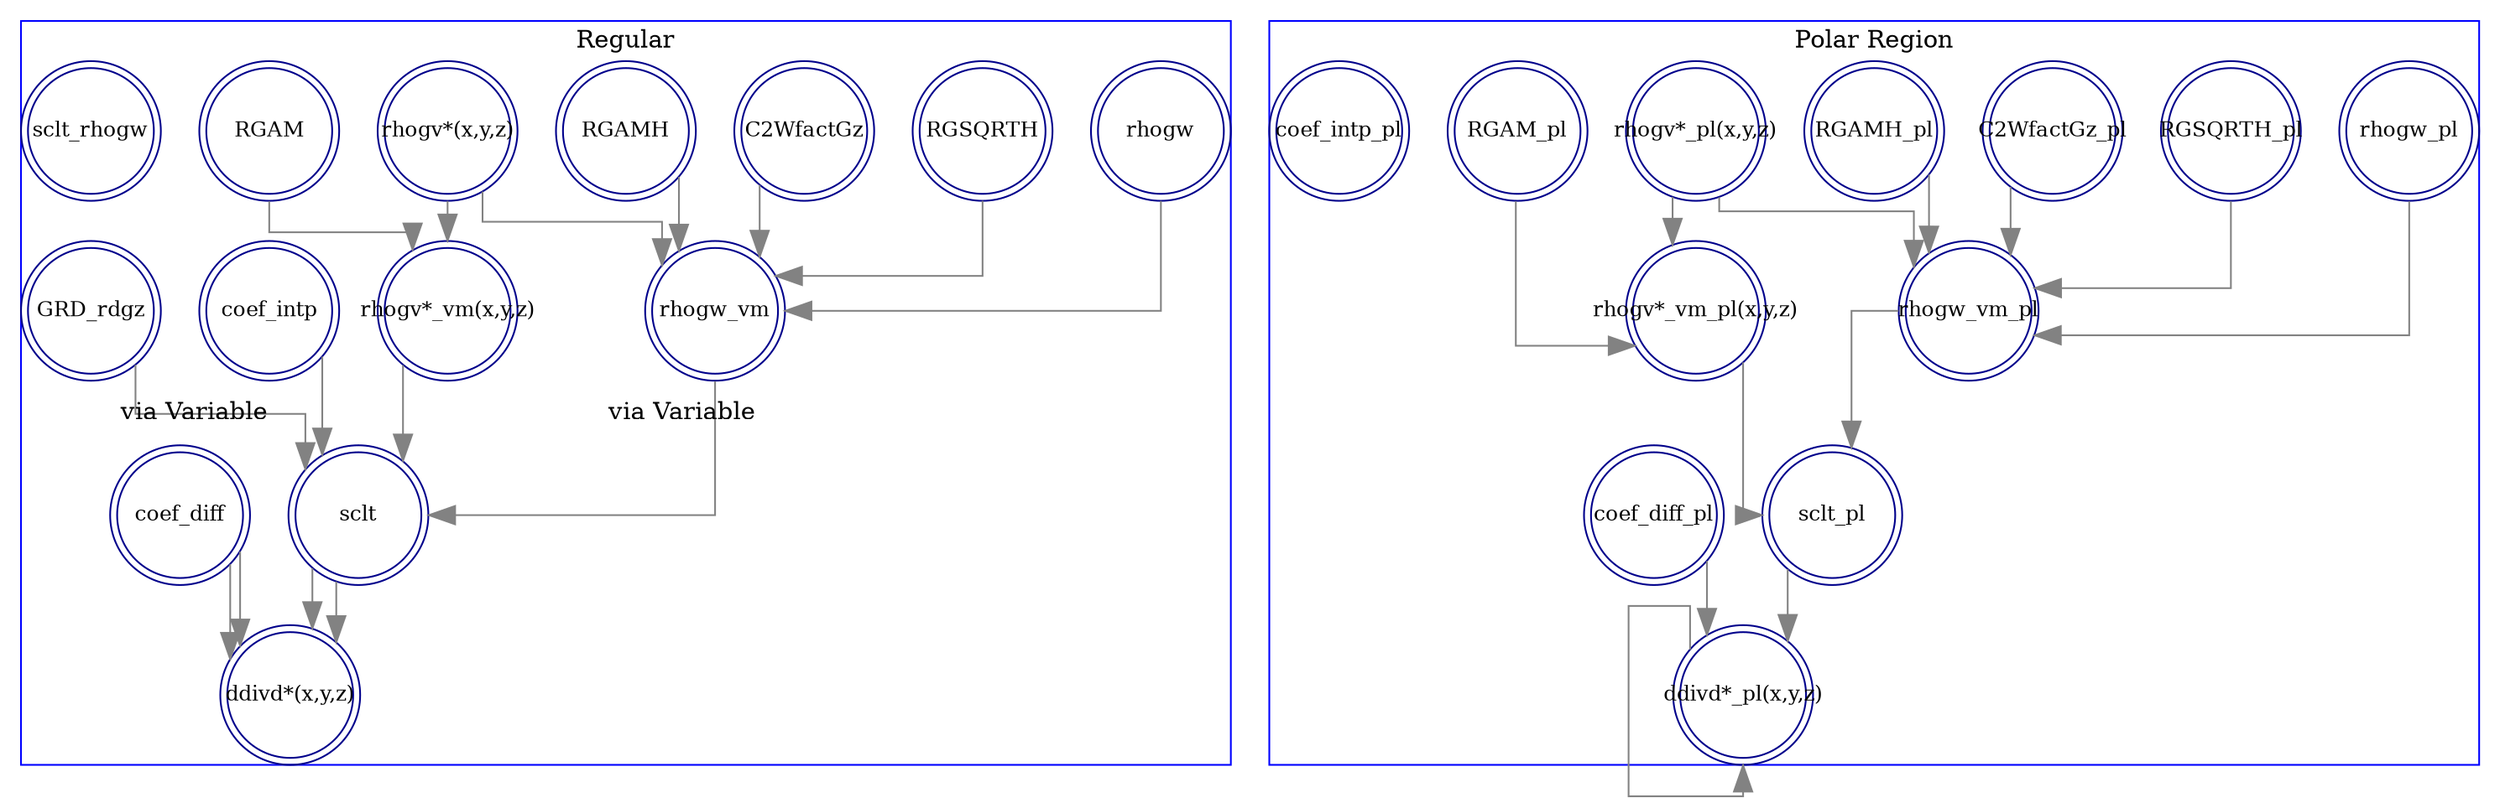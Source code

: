 digraph G{
color=none; shape=plaintext;
nodesep=0.3;
ranksep=0.3;
edge[weight=1.2];
margin="0.0,0.0"
ratio = "compress"
//rankdir=LR;
splines=ortho;
subgraph cluster_1 {
"rhogw_vm" [shape=doublecircle, fixedsize=true,width=1.0, fontsize="12", fontcolor="black", color="blue4", margin="0.0,0.0"];
"C2WfactGz" [shape=doublecircle, fixedsize=true,width=1.0, fontsize="12", fontcolor="black", color="blue4", margin="0.0,0.0"];
"rhogv*(x,y,z)" [shape=doublecircle, fixedsize=true,width=1.0, fontsize="12", fontcolor="black", color="blue4", margin="0.0,0.0"];
"RGAMH" [shape=doublecircle, fixedsize=true,width=1.0, fontsize="12", fontcolor="black", color="blue4", margin="0.0,0.0"];
"rhogw" [shape=doublecircle, fixedsize=true,width=1.0, fontsize="12", fontcolor="black", color="blue4", margin="0.0,0.0"];
"RGSQRTH" [shape=doublecircle, fixedsize=true,width=1.0, fontsize="12", fontcolor="black", color="blue4", margin="0.0,0.0"];
 C2WfactGz -> rhogw_vm [color = "grey51", arrowsize=1.5];
 "rhogv*(x,y,z)" -> rhogw_vm [color = "grey51", arrowsize=1.5];
 RGAMH   -> rhogw_vm [color = "grey51", arrowsize=1.5];
 rhogw   -> rhogw_vm [color = "grey51", arrowsize=1.5];
 RGSQRTH -> rhogw_vm [color = "grey51", arrowsize=1.5];

 "rhogv*_vm(x,y,z)" [shape=doublecircle, fixedsize=true,width=1.0, fontsize="12", fontcolor="black", color="blue4", margin="0.0,0.0"];
 "RGAM" [shape=doublecircle, fixedsize=true,width=1.0, fontsize="12", fontcolor="black", color="blue4", margin="0.0,0.0"];
 "rhogv*(x,y,z)"   -> "rhogv*_vm(x,y,z)" [color = "grey51", arrowsize=1.5];
 RGAM  -> "rhogv*_vm(x,y,z)" [color = "grey51", arrowsize=1.5];

 "coef_intp" [shape=doublecircle, fixedsize=true,width=1.0, fontsize="12", fontcolor="black", color="blue4", margin="0.0,0.0"];
 "GRD_rdgz" [shape=doublecircle, fixedsize=true,width=1.0, fontsize="12", fontcolor="black", color="blue4", margin="0.0,0.0"];
 "sclt_rhogw" [shape=doublecircle, fixedsize=true,width=1.0, fontsize="12", fontcolor="black", color="blue4", margin="0.0,0.0"];
 sclt [shape=doublecircle, fixedsize=true,width=1.0, fontsize="12", fontcolor="black", color="blue4", margin="0.0,0.0"];
 rhogw_vm -> sclt [color = "grey51", arrowsize=1.5, label = "via Variable"];
 GRD_rdgz -> sclt [color = "grey51", arrowsize=1.5, label = "via Variable"];
 coef_intp -> sclt [color = "grey51", arrowsize=1.5];
 "rhogv*_vm(x,y,z)" -> sclt [color = "grey51", arrowsize=1.5];

coef_diff  [shape=doublecircle, fixedsize=true,width=1.0, fontsize="12", fontcolor="black", color="blue4", margin="0.0,0.0"];
"ddivd*(x,y,z)"   [shape=doublecircle, fixedsize=true,width=1.0, fontsize="12", fontcolor="black", color="blue4", margin="0.0,0.0"];
coef_diff -> "ddivd*(x,y,z)"  [color = "grey51", arrowsize=1.5];
sclt -> "ddivd*(x,y,z)" [color = "grey51", arrowsize=1.5];

label = "Regular";
color=blue;
}

subgraph cluster_2 {
coef_diff  [shape=doublecircle, fixedsize=true,width=1.0, fontsize="12", fontcolor="black", color="blue4", margin="0.0,0.0"];
"ddivd*(x,y,z)"   [shape=doublecircle, fixedsize=true,width=1.0, fontsize="12", fontcolor="black", color="blue4", margin="0.0,0.0"];
coef_diff -> "ddivd*(x,y,z)"  [color = "grey51", arrowsize=1.5];
sclt -> "ddivd*(x,y,z)" [color = "grey51", arrowsize=1.5];

"C2WfactGz_pl" [shape=doublecircle, fixedsize=true,width=1.0, fontsize="12", fontcolor="black", color="blue4", margin="0.0,0.0"];
"rhogv*_pl(x,y,z)" [shape=doublecircle, fixedsize=true,width=1.0, fontsize="12", fontcolor="black", color="blue4", margin="0.0,0.0"];
"RGAMH_pl" [shape=doublecircle, fixedsize=true,width=1.0, fontsize="12", fontcolor="black", color="blue4", margin="0.0,0.0"];
"rhogw_pl"  [shape=doublecircle, fixedsize=true,width=1.0, fontsize="12", fontcolor="black", color="blue4", margin="0.0,0.0"];
"RGSQRTH_pl"  [shape=doublecircle, fixedsize=true,width=1.0, fontsize="12", fontcolor="black", color="blue4", margin="0.0,0.0"];
"rhogw_vm_pl"  [shape=doublecircle, fixedsize=true,width=1.0, fontsize="12", fontcolor="black", color="blue4", margin="0.0,0.0"];
C2WfactGz_pl -> rhogw_vm_pl [color = "grey51", arrowsize=1.5];
"rhogv*_pl(x,y,z)" -> rhogw_vm_pl [color = "grey51", arrowsize=1.5];
RGAMH_pl -> rhogw_vm_pl [color = "grey51", arrowsize=1.5];
rhogw_pl -> rhogw_vm_pl [color = "grey51", arrowsize=1.5];
RGSQRTH_pl -> rhogw_vm_pl [color = "grey51", arrowsize=1.5];


RGAM_pl  [shape=doublecircle, fixedsize=true,width=1.0, fontsize="12", fontcolor="black", color="blue4", margin="0.0,0.0"];
"rhogv*_vm_pl(x,y,z)"  [shape=doublecircle, fixedsize=true,width=1.0, fontsize="12", fontcolor="black", color="blue4", margin="0.0,0.0"];
"rhogv*_pl(x,y,z)" -> "rhogv*_vm_pl(x,y,z)" [color = "grey51", arrowsize=1.5];
RGAM_pl -> "rhogv*_vm_pl(x,y,z)" [color = "grey51", arrowsize=1.5];

sclt_pl   [shape=doublecircle, fixedsize=true,width=1.0, fontsize="12", fontcolor="black", color="blue4", margin="0.0,0.0"];
coef_intp_pl    [shape=doublecircle, fixedsize=true,width=1.0, fontsize="12", fontcolor="black", color="blue4", margin="0.0,0.0"];
"ddivd*_pl(x,y,z)"   [shape=doublecircle, fixedsize=true,width=1.0, fontsize="12", fontcolor="black", color="blue4", margin="0.0,0.0"];
coef_diff_pl    [shape=doublecircle, fixedsize=true,width=1.0, fontsize="12", fontcolor="black", color="blue4", margin="0.0,0.0"];
rhogw_vm_pl -> sclt_pl [color = "grey51", arrowsize=1.5];
"rhogv*_vm_pl(x,y,z)" -> sclt_pl [color = "grey51", arrowsize=1.5];
"ddivd*_pl(x,y,z)" -> "ddivd*_pl(x,y,z)" [color = "grey51", arrowsize=1.5];
sclt_pl -> "ddivd*_pl(x,y,z)" [color = "grey51", arrowsize=1.5];
coef_diff_pl -> "ddivd*_pl(x,y,z)" [color = "grey51", arrowsize=1.5];

label = "Polar Region";
color=blue;
}



//"cinterp_TRA" [shape=doublecircle, fixedsize=true,width=1.0, fontsize="12", fontcolor="black", color="blue4", margin="0.0,0.0"];
//"scl" [shape=doublecircle, fixedsize=true,width=1.0, fontsize="12", fontcolor="black", color="blue4", margin="0.0,0.0"];
//"cinterp_TN" [shape=doublecircle, fixedsize=true,width=1.0, fontsize="12", fontcolor="black", color="blue4", margin="0.0,0.0"];
//"cinterp_HN" [shape=doublecircle, fixedsize=true,width=1.0, fontsize="12", fontcolor="black", color="blue4", margin="0.0,0.0"];

//"kh" [shape=doublecircle, fixedsize=true,width=1.0, fontsize="12", fontcolor="black", color="blue4", margin="0.0,0.0"];
//"flux" [shape=doublecircle, fixedsize=true,width=1.0, fontsize="12", fontcolor="black", color="blue4", margin="0.0,0.0"];
//"cinterp_PRA" [shape=doublecircle, fixedsize=true,width=1.0, fontsize="12", fontcolor="black", color="blue4", margin="0.0,0.0"];
//"dscl" [shape=doublecircle, fixedsize=true,width=1.0, fontsize="12", fontcolor="black", color="blue4", margin="0.0,0.0"];
//cinterp_TRA -> "vt(x,y,z)" [color = "grey51", arrowsize=1.5];
//cinterp_TN -> "vt(x,y,z)" [color = "grey51", arrowsize=1.5];
//"scl" -> "vt(x,y,z)" [color = "grey51", arrowsize=1.5];
//"cinterp_HN" -> "flux" [color = "grey51", arrowsize=1.5];
//"vt(x,y,z)" -> "flux"[color = "grey51", arrowsize=1.5];
//"kh" -> "flux"[color = "grey51", arrowsize=1.5];
//"cinterp_PRA" -> "dscl"[color = "grey51", arrowsize=1.5];
//"flux" -> "dscl"[color = "grey51", arrowsize=1.5];
}


